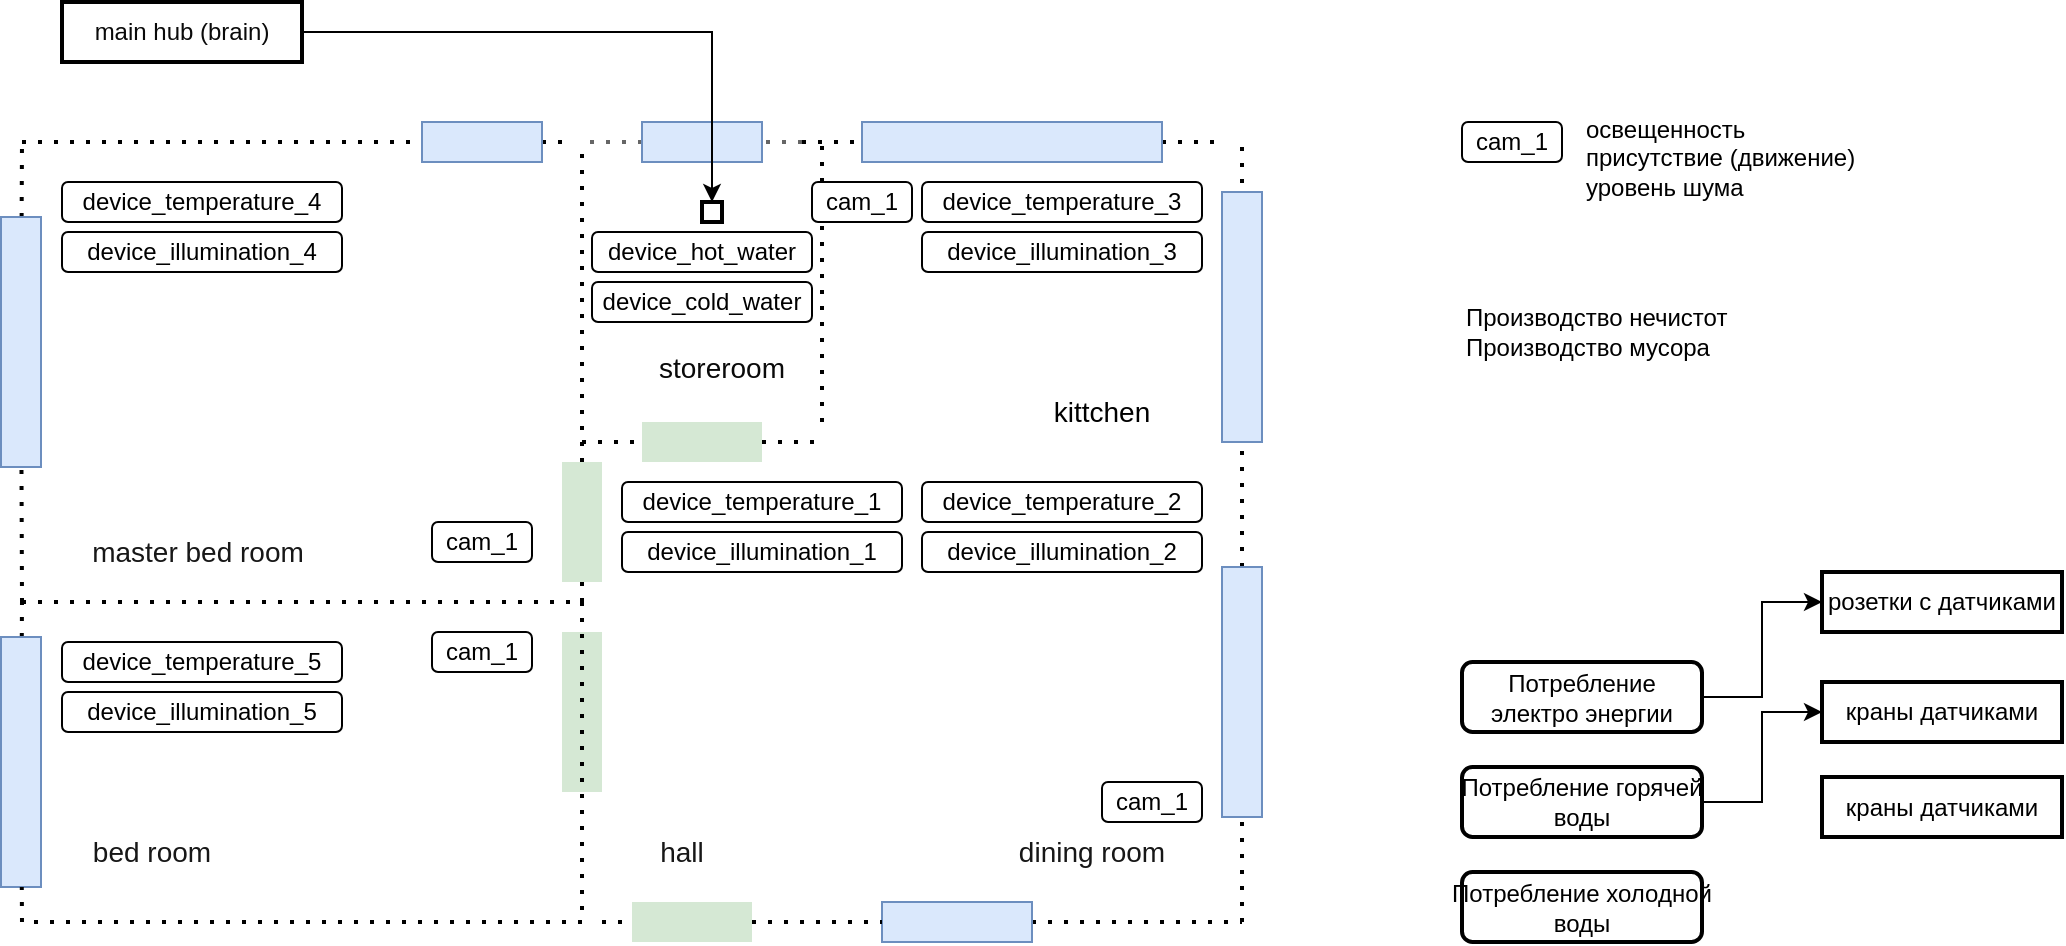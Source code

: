 <mxfile version="20.5.3" type="github">
  <diagram id="jha10XObLrEjy8MLZTSR" name="Page-1">
    <mxGraphModel dx="825" dy="450" grid="1" gridSize="10" guides="1" tooltips="1" connect="1" arrows="1" fold="1" page="1" pageScale="1" pageWidth="850" pageHeight="1100" math="0" shadow="0">
      <root>
        <mxCell id="0" />
        <mxCell id="1" parent="0" />
        <mxCell id="Wfz5jlTh2cpY7burysgj-1" value="&lt;font style=&quot;font-size: 12px;&quot;&gt;device_temperature_4&lt;/font&gt;" style="rounded=1;whiteSpace=wrap;html=1;" vertex="1" parent="1">
          <mxGeometry x="140" y="160" width="140" height="20" as="geometry" />
        </mxCell>
        <mxCell id="Wfz5jlTh2cpY7burysgj-3" value="" style="endArrow=none;dashed=1;html=1;dashPattern=1 3;strokeWidth=2;rounded=0;startArrow=none;" edge="1" parent="1" source="Wfz5jlTh2cpY7burysgj-34">
          <mxGeometry width="50" height="50" relative="1" as="geometry">
            <mxPoint x="120" y="140" as="sourcePoint" />
            <mxPoint x="390" y="140" as="targetPoint" />
          </mxGeometry>
        </mxCell>
        <mxCell id="Wfz5jlTh2cpY7burysgj-5" value="" style="endArrow=none;dashed=1;html=1;dashPattern=1 3;strokeWidth=2;rounded=0;startArrow=none;" edge="1" parent="1" source="Wfz5jlTh2cpY7burysgj-31">
          <mxGeometry width="50" height="50" relative="1" as="geometry">
            <mxPoint x="400" y="450" as="sourcePoint" />
            <mxPoint x="120" y="370" as="targetPoint" />
            <Array as="points" />
          </mxGeometry>
        </mxCell>
        <mxCell id="Wfz5jlTh2cpY7burysgj-6" value="" style="endArrow=none;dashed=1;html=1;dashPattern=1 3;strokeWidth=2;rounded=0;startArrow=none;" edge="1" parent="1" source="Wfz5jlTh2cpY7burysgj-30">
          <mxGeometry width="50" height="50" relative="1" as="geometry">
            <mxPoint x="120" y="370" as="sourcePoint" />
            <mxPoint x="120" y="140" as="targetPoint" />
          </mxGeometry>
        </mxCell>
        <mxCell id="Wfz5jlTh2cpY7burysgj-7" value="" style="endArrow=none;dashed=1;html=1;dashPattern=1 3;strokeWidth=2;rounded=0;" edge="1" parent="1">
          <mxGeometry width="50" height="50" relative="1" as="geometry">
            <mxPoint x="120" y="370" as="sourcePoint" />
            <mxPoint x="400" y="370" as="targetPoint" />
          </mxGeometry>
        </mxCell>
        <mxCell id="Wfz5jlTh2cpY7burysgj-8" value="" style="endArrow=none;dashed=1;html=1;dashPattern=1 3;strokeWidth=2;rounded=0;startArrow=none;" edge="1" parent="1" source="Wfz5jlTh2cpY7burysgj-38">
          <mxGeometry width="50" height="50" relative="1" as="geometry">
            <mxPoint x="400" y="370" as="sourcePoint" />
            <mxPoint x="400" y="140" as="targetPoint" />
          </mxGeometry>
        </mxCell>
        <mxCell id="Wfz5jlTh2cpY7burysgj-9" value="" style="endArrow=none;dashed=1;html=1;dashPattern=1 3;strokeWidth=2;rounded=0;fillColor=#f5f5f5;strokeColor=#666666;startArrow=none;" edge="1" parent="1" source="Wfz5jlTh2cpY7burysgj-21">
          <mxGeometry width="50" height="50" relative="1" as="geometry">
            <mxPoint x="510" y="140" as="sourcePoint" />
            <mxPoint x="400" y="140" as="targetPoint" />
          </mxGeometry>
        </mxCell>
        <mxCell id="Wfz5jlTh2cpY7burysgj-12" value="" style="endArrow=none;dashed=1;html=1;dashPattern=1 3;strokeWidth=2;rounded=0;" edge="1" parent="1">
          <mxGeometry width="50" height="50" relative="1" as="geometry">
            <mxPoint x="520" y="280" as="sourcePoint" />
            <mxPoint x="520" y="140" as="targetPoint" />
          </mxGeometry>
        </mxCell>
        <mxCell id="Wfz5jlTh2cpY7burysgj-14" value="" style="endArrow=none;dashed=1;html=1;dashPattern=1 3;strokeWidth=2;rounded=0;startArrow=none;" edge="1" parent="1" source="Wfz5jlTh2cpY7burysgj-28">
          <mxGeometry width="50" height="50" relative="1" as="geometry">
            <mxPoint x="410" y="530" as="sourcePoint" />
            <mxPoint x="730" y="530" as="targetPoint" />
          </mxGeometry>
        </mxCell>
        <mxCell id="Wfz5jlTh2cpY7burysgj-15" value="" style="endArrow=none;dashed=1;html=1;dashPattern=1 3;strokeWidth=2;rounded=0;startArrow=none;" edge="1" parent="1" source="Wfz5jlTh2cpY7burysgj-26">
          <mxGeometry width="50" height="50" relative="1" as="geometry">
            <mxPoint x="730" y="530" as="sourcePoint" />
            <mxPoint x="730" y="140" as="targetPoint" />
          </mxGeometry>
        </mxCell>
        <mxCell id="Wfz5jlTh2cpY7burysgj-16" value="" style="endArrow=none;dashed=1;html=1;dashPattern=1 3;strokeWidth=2;rounded=0;startArrow=none;" edge="1" parent="1" source="Wfz5jlTh2cpY7burysgj-23">
          <mxGeometry width="50" height="50" relative="1" as="geometry">
            <mxPoint x="510" y="140" as="sourcePoint" />
            <mxPoint x="720" y="140" as="targetPoint" />
          </mxGeometry>
        </mxCell>
        <mxCell id="Wfz5jlTh2cpY7burysgj-21" value="" style="rounded=0;whiteSpace=wrap;html=1;fillColor=#dae8fc;strokeColor=#6c8ebf;" vertex="1" parent="1">
          <mxGeometry x="430" y="130" width="60" height="20" as="geometry" />
        </mxCell>
        <mxCell id="Wfz5jlTh2cpY7burysgj-22" value="" style="endArrow=none;dashed=1;html=1;dashPattern=1 3;strokeWidth=2;rounded=0;fillColor=#f5f5f5;strokeColor=#666666;" edge="1" parent="1" target="Wfz5jlTh2cpY7burysgj-21">
          <mxGeometry width="50" height="50" relative="1" as="geometry">
            <mxPoint x="510" y="140" as="sourcePoint" />
            <mxPoint x="400" y="140" as="targetPoint" />
          </mxGeometry>
        </mxCell>
        <mxCell id="Wfz5jlTh2cpY7burysgj-23" value="" style="rounded=0;whiteSpace=wrap;html=1;fillColor=#dae8fc;strokeColor=#6c8ebf;" vertex="1" parent="1">
          <mxGeometry x="540" y="130" width="150" height="20" as="geometry" />
        </mxCell>
        <mxCell id="Wfz5jlTh2cpY7burysgj-24" value="" style="endArrow=none;dashed=1;html=1;dashPattern=1 3;strokeWidth=2;rounded=0;" edge="1" parent="1" target="Wfz5jlTh2cpY7burysgj-23">
          <mxGeometry width="50" height="50" relative="1" as="geometry">
            <mxPoint x="510" y="140" as="sourcePoint" />
            <mxPoint x="720" y="140" as="targetPoint" />
          </mxGeometry>
        </mxCell>
        <mxCell id="Wfz5jlTh2cpY7burysgj-25" value="" style="rounded=0;whiteSpace=wrap;html=1;rotation=90;fillColor=#dae8fc;strokeColor=#6c8ebf;" vertex="1" parent="1">
          <mxGeometry x="667.5" y="217.5" width="125" height="20" as="geometry" />
        </mxCell>
        <mxCell id="Wfz5jlTh2cpY7burysgj-26" value="" style="rounded=0;whiteSpace=wrap;html=1;rotation=90;fillColor=#dae8fc;strokeColor=#6c8ebf;" vertex="1" parent="1">
          <mxGeometry x="667.5" y="405" width="125" height="20" as="geometry" />
        </mxCell>
        <mxCell id="Wfz5jlTh2cpY7burysgj-27" value="" style="endArrow=none;dashed=1;html=1;dashPattern=1 3;strokeWidth=2;rounded=0;" edge="1" parent="1" target="Wfz5jlTh2cpY7burysgj-26">
          <mxGeometry width="50" height="50" relative="1" as="geometry">
            <mxPoint x="730" y="530" as="sourcePoint" />
            <mxPoint x="730" y="140" as="targetPoint" />
          </mxGeometry>
        </mxCell>
        <mxCell id="Wfz5jlTh2cpY7burysgj-28" value="" style="rounded=0;whiteSpace=wrap;html=1;rotation=-180;fillColor=#dae8fc;strokeColor=#6c8ebf;" vertex="1" parent="1">
          <mxGeometry x="550" y="520" width="75" height="20" as="geometry" />
        </mxCell>
        <mxCell id="Wfz5jlTh2cpY7burysgj-29" value="" style="endArrow=none;dashed=1;html=1;dashPattern=1 3;strokeWidth=2;rounded=0;startArrow=none;" edge="1" parent="1" source="Wfz5jlTh2cpY7burysgj-40" target="Wfz5jlTh2cpY7burysgj-28">
          <mxGeometry width="50" height="50" relative="1" as="geometry">
            <mxPoint x="410" y="530" as="sourcePoint" />
            <mxPoint x="730" y="530" as="targetPoint" />
          </mxGeometry>
        </mxCell>
        <mxCell id="Wfz5jlTh2cpY7burysgj-31" value="" style="rounded=0;whiteSpace=wrap;html=1;rotation=90;fillColor=#dae8fc;strokeColor=#6c8ebf;" vertex="1" parent="1">
          <mxGeometry x="57" y="440" width="125" height="20" as="geometry" />
        </mxCell>
        <mxCell id="Wfz5jlTh2cpY7burysgj-30" value="" style="rounded=0;whiteSpace=wrap;html=1;rotation=90;fillColor=#dae8fc;strokeColor=#6c8ebf;" vertex="1" parent="1">
          <mxGeometry x="57" y="230" width="125" height="20" as="geometry" />
        </mxCell>
        <mxCell id="Wfz5jlTh2cpY7burysgj-33" value="" style="endArrow=none;dashed=1;html=1;dashPattern=1 3;strokeWidth=2;rounded=0;" edge="1" parent="1" target="Wfz5jlTh2cpY7burysgj-30">
          <mxGeometry width="50" height="50" relative="1" as="geometry">
            <mxPoint x="120" y="370" as="sourcePoint" />
            <mxPoint x="120" y="140" as="targetPoint" />
          </mxGeometry>
        </mxCell>
        <mxCell id="Wfz5jlTh2cpY7burysgj-34" value="" style="rounded=0;whiteSpace=wrap;html=1;fillColor=#dae8fc;strokeColor=#6c8ebf;" vertex="1" parent="1">
          <mxGeometry x="320" y="130" width="60" height="20" as="geometry" />
        </mxCell>
        <mxCell id="Wfz5jlTh2cpY7burysgj-35" value="" style="endArrow=none;dashed=1;html=1;dashPattern=1 3;strokeWidth=2;rounded=0;" edge="1" parent="1" target="Wfz5jlTh2cpY7burysgj-34">
          <mxGeometry width="50" height="50" relative="1" as="geometry">
            <mxPoint x="120" y="140" as="sourcePoint" />
            <mxPoint x="390" y="140" as="targetPoint" />
          </mxGeometry>
        </mxCell>
        <mxCell id="Wfz5jlTh2cpY7burysgj-36" value="" style="endArrow=none;dashed=1;html=1;dashPattern=1 3;strokeWidth=2;rounded=0;startArrow=none;" edge="1" parent="1" source="Wfz5jlTh2cpY7burysgj-19">
          <mxGeometry width="50" height="50" relative="1" as="geometry">
            <mxPoint x="400" y="290" as="sourcePoint" />
            <mxPoint x="520" y="290" as="targetPoint" />
          </mxGeometry>
        </mxCell>
        <mxCell id="Wfz5jlTh2cpY7burysgj-19" value="" style="rounded=0;whiteSpace=wrap;html=1;fillColor=#d5e8d4;strokeColor=none;" vertex="1" parent="1">
          <mxGeometry x="430" y="280" width="60" height="20" as="geometry" />
        </mxCell>
        <mxCell id="Wfz5jlTh2cpY7burysgj-37" value="" style="endArrow=none;dashed=1;html=1;dashPattern=1 3;strokeWidth=2;rounded=0;" edge="1" parent="1" target="Wfz5jlTh2cpY7burysgj-19">
          <mxGeometry width="50" height="50" relative="1" as="geometry">
            <mxPoint x="400" y="290" as="sourcePoint" />
            <mxPoint x="520" y="290" as="targetPoint" />
          </mxGeometry>
        </mxCell>
        <mxCell id="Wfz5jlTh2cpY7burysgj-38" value="" style="rounded=0;whiteSpace=wrap;html=1;fillColor=#d5e8d4;strokeColor=none;rotation=90;" vertex="1" parent="1">
          <mxGeometry x="370" y="320" width="60" height="20" as="geometry" />
        </mxCell>
        <mxCell id="Wfz5jlTh2cpY7burysgj-39" value="" style="endArrow=none;dashed=1;html=1;dashPattern=1 3;strokeWidth=2;rounded=0;" edge="1" parent="1" target="Wfz5jlTh2cpY7burysgj-38">
          <mxGeometry width="50" height="50" relative="1" as="geometry">
            <mxPoint x="400" y="370" as="sourcePoint" />
            <mxPoint x="400" y="140" as="targetPoint" />
          </mxGeometry>
        </mxCell>
        <mxCell id="Wfz5jlTh2cpY7burysgj-40" value="" style="rounded=0;whiteSpace=wrap;html=1;fillColor=#d5e8d4;strokeColor=none;" vertex="1" parent="1">
          <mxGeometry x="425" y="520" width="60" height="20" as="geometry" />
        </mxCell>
        <mxCell id="Wfz5jlTh2cpY7burysgj-41" value="" style="endArrow=none;dashed=1;html=1;dashPattern=1 3;strokeWidth=2;rounded=0;" edge="1" parent="1" target="Wfz5jlTh2cpY7burysgj-40">
          <mxGeometry width="50" height="50" relative="1" as="geometry">
            <mxPoint x="410" y="530" as="sourcePoint" />
            <mxPoint x="550" y="530" as="targetPoint" />
          </mxGeometry>
        </mxCell>
        <mxCell id="Wfz5jlTh2cpY7burysgj-42" value="" style="rounded=0;whiteSpace=wrap;html=1;fillColor=#d5e8d4;strokeColor=none;rotation=90;" vertex="1" parent="1">
          <mxGeometry x="360" y="415" width="80" height="20" as="geometry" />
        </mxCell>
        <mxCell id="Wfz5jlTh2cpY7burysgj-43" value="" style="endArrow=none;dashed=1;html=1;dashPattern=1 3;strokeWidth=2;rounded=0;" edge="1" parent="1" target="Wfz5jlTh2cpY7burysgj-31">
          <mxGeometry width="50" height="50" relative="1" as="geometry">
            <mxPoint x="400" y="370" as="sourcePoint" />
            <mxPoint x="119.891" y="512.5" as="targetPoint" />
            <Array as="points">
              <mxPoint x="400" y="530" />
              <mxPoint x="270" y="530" />
              <mxPoint x="120" y="530" />
            </Array>
          </mxGeometry>
        </mxCell>
        <mxCell id="Wfz5jlTh2cpY7burysgj-44" value="&lt;font style=&quot;font-size: 14px;&quot;&gt;kittchen&lt;/font&gt;" style="text;html=1;strokeColor=none;fillColor=none;align=center;verticalAlign=middle;whiteSpace=wrap;rounded=0;strokeWidth=14;" vertex="1" parent="1">
          <mxGeometry x="630" y="260" width="60" height="30" as="geometry" />
        </mxCell>
        <mxCell id="Wfz5jlTh2cpY7burysgj-46" value="&lt;span style=&quot;font-family: Arial, Helvetica, sans-serif; text-align: start; background-color: rgba(255, 255, 255, 0.05);&quot;&gt;&lt;font color=&quot;#171717&quot; style=&quot;font-size: 14px;&quot;&gt;dining room&lt;/font&gt;&lt;/span&gt;" style="text;html=1;strokeColor=none;fillColor=none;align=center;verticalAlign=middle;whiteSpace=wrap;rounded=0;" vertex="1" parent="1">
          <mxGeometry x="600" y="480" width="110" height="30" as="geometry" />
        </mxCell>
        <mxCell id="Wfz5jlTh2cpY7burysgj-47" value="&lt;span style=&quot;font-family: Arial, Helvetica, sans-serif; text-align: start; background-color: rgba(255, 255, 255, 0.05);&quot;&gt;&lt;font color=&quot;#171717&quot; style=&quot;font-size: 14px;&quot;&gt;master bed room&lt;/font&gt;&lt;/span&gt;" style="text;html=1;strokeColor=none;fillColor=none;align=center;verticalAlign=middle;whiteSpace=wrap;rounded=0;" vertex="1" parent="1">
          <mxGeometry x="148" y="330" width="120" height="30" as="geometry" />
        </mxCell>
        <mxCell id="Wfz5jlTh2cpY7burysgj-50" value="&lt;span style=&quot;font-family: Arial, Helvetica, sans-serif; text-align: start; background-color: rgba(255, 255, 255, 0.05);&quot;&gt;&lt;font color=&quot;#171717&quot; style=&quot;font-size: 14px;&quot;&gt;bed room&lt;/font&gt;&lt;/span&gt;" style="text;html=1;strokeColor=none;fillColor=none;align=center;verticalAlign=middle;whiteSpace=wrap;rounded=0;" vertex="1" parent="1">
          <mxGeometry x="125" y="480" width="120" height="30" as="geometry" />
        </mxCell>
        <mxCell id="Wfz5jlTh2cpY7burysgj-51" value="&lt;span style=&quot;font-family: Arial, Helvetica, sans-serif; text-align: start; background-color: rgba(255, 255, 255, 0.05);&quot;&gt;&lt;font color=&quot;#0a0a0a&quot; style=&quot;font-size: 14px;&quot;&gt;storeroom&lt;/font&gt;&lt;/span&gt;" style="text;html=1;strokeColor=none;fillColor=none;align=center;verticalAlign=middle;whiteSpace=wrap;rounded=0;strokeWidth=14;" vertex="1" parent="1">
          <mxGeometry x="440" y="237.5" width="60" height="30" as="geometry" />
        </mxCell>
        <mxCell id="Wfz5jlTh2cpY7burysgj-52" value="&lt;div style=&quot;text-align: start;&quot;&gt;&lt;font face=&quot;Arial, Helvetica, sans-serif&quot; color=&quot;#171717&quot;&gt;&lt;span style=&quot;font-size: 14px; background-color: rgba(255, 255, 255, 0.05);&quot;&gt;hall&lt;/span&gt;&lt;/font&gt;&lt;/div&gt;" style="text;html=1;strokeColor=none;fillColor=none;align=center;verticalAlign=middle;whiteSpace=wrap;rounded=0;" vertex="1" parent="1">
          <mxGeometry x="420" y="480" width="60" height="30" as="geometry" />
        </mxCell>
        <mxCell id="Wfz5jlTh2cpY7burysgj-53" value="&lt;font style=&quot;font-size: 12px;&quot;&gt;device_temperature_5&lt;/font&gt;" style="rounded=1;whiteSpace=wrap;html=1;" vertex="1" parent="1">
          <mxGeometry x="140" y="390" width="140" height="20" as="geometry" />
        </mxCell>
        <mxCell id="Wfz5jlTh2cpY7burysgj-54" value="&lt;font style=&quot;font-size: 12px;&quot;&gt;device_temperature_3&lt;/font&gt;" style="rounded=1;whiteSpace=wrap;html=1;" vertex="1" parent="1">
          <mxGeometry x="570" y="160" width="140" height="20" as="geometry" />
        </mxCell>
        <mxCell id="Wfz5jlTh2cpY7burysgj-55" value="&lt;font style=&quot;font-size: 12px;&quot;&gt;device_temperature_2&lt;/font&gt;" style="rounded=1;whiteSpace=wrap;html=1;" vertex="1" parent="1">
          <mxGeometry x="570" y="310" width="140" height="20" as="geometry" />
        </mxCell>
        <mxCell id="Wfz5jlTh2cpY7burysgj-56" value="&lt;font style=&quot;font-size: 12px;&quot;&gt;device_temperature_1&lt;/font&gt;" style="rounded=1;whiteSpace=wrap;html=1;" vertex="1" parent="1">
          <mxGeometry x="420" y="310" width="140" height="20" as="geometry" />
        </mxCell>
        <mxCell id="Wfz5jlTh2cpY7burysgj-59" style="edgeStyle=orthogonalEdgeStyle;rounded=0;orthogonalLoop=1;jettySize=auto;html=1;fontSize=12;fontColor=#0A0A0A;exitX=1;exitY=0.5;exitDx=0;exitDy=0;" edge="1" parent="1" source="Wfz5jlTh2cpY7burysgj-60" target="Wfz5jlTh2cpY7burysgj-58">
          <mxGeometry relative="1" as="geometry">
            <mxPoint x="350" y="55" as="sourcePoint" />
          </mxGeometry>
        </mxCell>
        <mxCell id="Wfz5jlTh2cpY7burysgj-58" value="" style="whiteSpace=wrap;html=1;aspect=fixed;strokeColor=default;strokeWidth=2;fontSize=12;fontColor=#0A0A0A;fillColor=none;gradientColor=none;" vertex="1" parent="1">
          <mxGeometry x="460" y="170" width="10" height="10" as="geometry" />
        </mxCell>
        <mxCell id="Wfz5jlTh2cpY7burysgj-60" value="" style="rounded=0;whiteSpace=wrap;html=1;strokeColor=default;strokeWidth=2;fontSize=12;fontColor=#0A0A0A;fillColor=none;gradientColor=none;" vertex="1" parent="1">
          <mxGeometry x="140" y="70" width="120" height="30" as="geometry" />
        </mxCell>
        <mxCell id="Wfz5jlTh2cpY7burysgj-68" value="main hub (brain)" style="text;html=1;strokeColor=none;fillColor=none;align=center;verticalAlign=middle;whiteSpace=wrap;rounded=0;strokeWidth=2;fontSize=12;fontColor=#0A0A0A;" vertex="1" parent="1">
          <mxGeometry x="155" y="70" width="90" height="30" as="geometry" />
        </mxCell>
        <mxCell id="Wfz5jlTh2cpY7burysgj-70" value="&lt;font style=&quot;font-size: 12px;&quot;&gt;device_&lt;span style=&quot;font-family: Arial, Helvetica, sans-serif; text-align: start; background-color: rgba(255, 255, 255, 0.05);&quot;&gt;illumination&lt;/span&gt;_4&lt;/font&gt;" style="rounded=1;whiteSpace=wrap;html=1;" vertex="1" parent="1">
          <mxGeometry x="140" y="185" width="140" height="20" as="geometry" />
        </mxCell>
        <mxCell id="Wfz5jlTh2cpY7burysgj-71" value="&lt;font style=&quot;font-size: 12px;&quot;&gt;device_&lt;span style=&quot;font-family: Arial, Helvetica, sans-serif; text-align: start; background-color: rgba(255, 255, 255, 0.05);&quot;&gt;illumination&lt;/span&gt;_3&lt;/font&gt;" style="rounded=1;whiteSpace=wrap;html=1;" vertex="1" parent="1">
          <mxGeometry x="570" y="185" width="140" height="20" as="geometry" />
        </mxCell>
        <mxCell id="Wfz5jlTh2cpY7burysgj-72" value="&lt;font style=&quot;font-size: 12px;&quot;&gt;device_&lt;span style=&quot;font-family: Arial, Helvetica, sans-serif; text-align: start; background-color: rgba(255, 255, 255, 0.05);&quot;&gt;illumination&lt;/span&gt;_2&lt;/font&gt;" style="rounded=1;whiteSpace=wrap;html=1;" vertex="1" parent="1">
          <mxGeometry x="570" y="335" width="140" height="20" as="geometry" />
        </mxCell>
        <mxCell id="Wfz5jlTh2cpY7burysgj-73" value="&lt;font style=&quot;font-size: 12px;&quot;&gt;device_&lt;span style=&quot;font-family: Arial, Helvetica, sans-serif; text-align: start; background-color: rgba(255, 255, 255, 0.05);&quot;&gt;illumination&lt;/span&gt;_1&lt;/font&gt;" style="rounded=1;whiteSpace=wrap;html=1;" vertex="1" parent="1">
          <mxGeometry x="420" y="335" width="140" height="20" as="geometry" />
        </mxCell>
        <mxCell id="Wfz5jlTh2cpY7burysgj-74" value="&lt;font style=&quot;font-size: 12px;&quot;&gt;device_&lt;span style=&quot;font-family: Arial, Helvetica, sans-serif; text-align: start; background-color: rgba(255, 255, 255, 0.05);&quot;&gt;illumination&lt;/span&gt;_5&lt;/font&gt;" style="rounded=1;whiteSpace=wrap;html=1;" vertex="1" parent="1">
          <mxGeometry x="140" y="415" width="140" height="20" as="geometry" />
        </mxCell>
        <mxCell id="Wfz5jlTh2cpY7burysgj-75" value="&lt;font style=&quot;font-size: 12px;&quot;&gt;device_hot_water&lt;/font&gt;" style="rounded=1;whiteSpace=wrap;html=1;" vertex="1" parent="1">
          <mxGeometry x="405" y="185" width="110" height="20" as="geometry" />
        </mxCell>
        <mxCell id="Wfz5jlTh2cpY7burysgj-76" value="&lt;font style=&quot;font-size: 12px;&quot;&gt;device_cold_water&lt;/font&gt;" style="rounded=1;whiteSpace=wrap;html=1;" vertex="1" parent="1">
          <mxGeometry x="405" y="210" width="110" height="20" as="geometry" />
        </mxCell>
        <mxCell id="Wfz5jlTh2cpY7burysgj-77" value="cam_1" style="rounded=1;whiteSpace=wrap;html=1;" vertex="1" parent="1">
          <mxGeometry x="325" y="330" width="50" height="20" as="geometry" />
        </mxCell>
        <mxCell id="Wfz5jlTh2cpY7burysgj-80" value="cam_1" style="rounded=1;whiteSpace=wrap;html=1;" vertex="1" parent="1">
          <mxGeometry x="325" y="385" width="50" height="20" as="geometry" />
        </mxCell>
        <mxCell id="Wfz5jlTh2cpY7burysgj-81" value="cam_1" style="rounded=1;whiteSpace=wrap;html=1;" vertex="1" parent="1">
          <mxGeometry x="515" y="160" width="50" height="20" as="geometry" />
        </mxCell>
        <mxCell id="Wfz5jlTh2cpY7burysgj-82" value="cam_1" style="rounded=1;whiteSpace=wrap;html=1;" vertex="1" parent="1">
          <mxGeometry x="660" y="460" width="50" height="20" as="geometry" />
        </mxCell>
        <mxCell id="Wfz5jlTh2cpY7burysgj-83" value="cam_1" style="rounded=1;whiteSpace=wrap;html=1;" vertex="1" parent="1">
          <mxGeometry x="840" y="130" width="50" height="20" as="geometry" />
        </mxCell>
        <mxCell id="Wfz5jlTh2cpY7burysgj-84" value="освещенность&lt;br&gt;присутствие (движение)&lt;br&gt;уровень шума" style="text;html=1;strokeColor=none;fillColor=none;align=left;verticalAlign=middle;whiteSpace=wrap;rounded=0;strokeWidth=2;fontSize=12;fontColor=#000000;" vertex="1" parent="1">
          <mxGeometry x="900" y="133" width="170" height="30" as="geometry" />
        </mxCell>
        <mxCell id="Wfz5jlTh2cpY7burysgj-86" value="Производство нечистот&lt;br&gt;Производство мусора" style="text;html=1;strokeColor=none;fillColor=none;align=left;verticalAlign=middle;whiteSpace=wrap;rounded=0;strokeWidth=2;fontSize=12;fontColor=#000000;" vertex="1" parent="1">
          <mxGeometry x="840" y="220" width="150" height="30" as="geometry" />
        </mxCell>
        <mxCell id="Wfz5jlTh2cpY7burysgj-91" style="edgeStyle=orthogonalEdgeStyle;rounded=0;orthogonalLoop=1;jettySize=auto;html=1;entryX=0;entryY=0.5;entryDx=0;entryDy=0;fontSize=12;fontColor=#000000;" edge="1" parent="1" source="Wfz5jlTh2cpY7burysgj-87" target="Wfz5jlTh2cpY7burysgj-90">
          <mxGeometry relative="1" as="geometry" />
        </mxCell>
        <mxCell id="Wfz5jlTh2cpY7burysgj-87" value="&lt;span style=&quot;&quot;&gt;Потребление электро энергии&lt;/span&gt;" style="rounded=1;whiteSpace=wrap;html=1;strokeColor=default;strokeWidth=2;fontSize=12;fontColor=#000000;fillColor=none;gradientColor=none;align=center;labelBorderColor=none;" vertex="1" parent="1">
          <mxGeometry x="840" y="400" width="120" height="35" as="geometry" />
        </mxCell>
        <mxCell id="Wfz5jlTh2cpY7burysgj-93" style="edgeStyle=orthogonalEdgeStyle;rounded=0;orthogonalLoop=1;jettySize=auto;html=1;entryX=0;entryY=0.5;entryDx=0;entryDy=0;fontSize=12;fontColor=#000000;" edge="1" parent="1" source="Wfz5jlTh2cpY7burysgj-88" target="Wfz5jlTh2cpY7burysgj-92">
          <mxGeometry relative="1" as="geometry" />
        </mxCell>
        <mxCell id="Wfz5jlTh2cpY7burysgj-88" value="&lt;span style=&quot;&quot;&gt;Потребление&amp;nbsp;горячей воды&lt;/span&gt;" style="rounded=1;whiteSpace=wrap;html=1;strokeColor=default;strokeWidth=2;fontSize=12;fontColor=#000000;fillColor=none;gradientColor=none;align=center;labelBorderColor=none;" vertex="1" parent="1">
          <mxGeometry x="840" y="452.5" width="120" height="35" as="geometry" />
        </mxCell>
        <mxCell id="Wfz5jlTh2cpY7burysgj-89" value="&lt;span style=&quot;&quot;&gt;Потребление&amp;nbsp;холодной воды&lt;/span&gt;" style="rounded=1;whiteSpace=wrap;html=1;strokeColor=default;strokeWidth=2;fontSize=12;fontColor=#000000;fillColor=none;gradientColor=none;align=center;labelBorderColor=none;" vertex="1" parent="1">
          <mxGeometry x="840" y="505" width="120" height="35" as="geometry" />
        </mxCell>
        <mxCell id="Wfz5jlTh2cpY7burysgj-90" value="розетки с датчиками" style="rounded=0;whiteSpace=wrap;html=1;labelBorderColor=none;strokeColor=default;strokeWidth=2;fontSize=12;fontColor=#000000;fillColor=none;gradientColor=none;" vertex="1" parent="1">
          <mxGeometry x="1020" y="355" width="120" height="30" as="geometry" />
        </mxCell>
        <mxCell id="Wfz5jlTh2cpY7burysgj-92" value="краны датчиками" style="rounded=0;whiteSpace=wrap;html=1;labelBorderColor=none;strokeColor=default;strokeWidth=2;fontSize=12;fontColor=#000000;fillColor=none;gradientColor=none;" vertex="1" parent="1">
          <mxGeometry x="1020" y="410" width="120" height="30" as="geometry" />
        </mxCell>
        <mxCell id="Wfz5jlTh2cpY7burysgj-94" value="краны датчиками" style="rounded=0;whiteSpace=wrap;html=1;labelBorderColor=none;strokeColor=default;strokeWidth=2;fontSize=12;fontColor=#000000;fillColor=none;gradientColor=none;" vertex="1" parent="1">
          <mxGeometry x="1020" y="457.5" width="120" height="30" as="geometry" />
        </mxCell>
      </root>
    </mxGraphModel>
  </diagram>
</mxfile>
